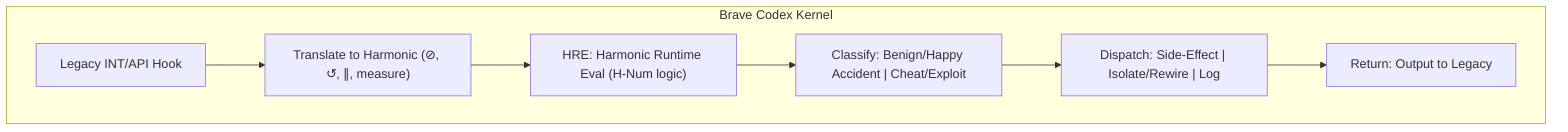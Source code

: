 graph TD
    subgraph Brave Codex Kernel
        INT_Hook["Legacy INT/API Hook"]
        Translate["Translate to Harmonic (⊘, ↺, ∥, measure)"]
        Eval["HRE: Harmonic Runtime Eval (H-Num logic)"]
        Classify["Classify: Benign/Happy Accident | Cheat/Exploit"]
        Dispatch["Dispatch: Side-Effect | Isolate/Rewire | Log"]
        Return["Return: Output to Legacy"]
    end

    INT_Hook --> Translate --> Eval --> Classify --> Dispatch --> Return

%% Future-proofing for additional nodes
%% Add more nodes as Brave Codex evolves.